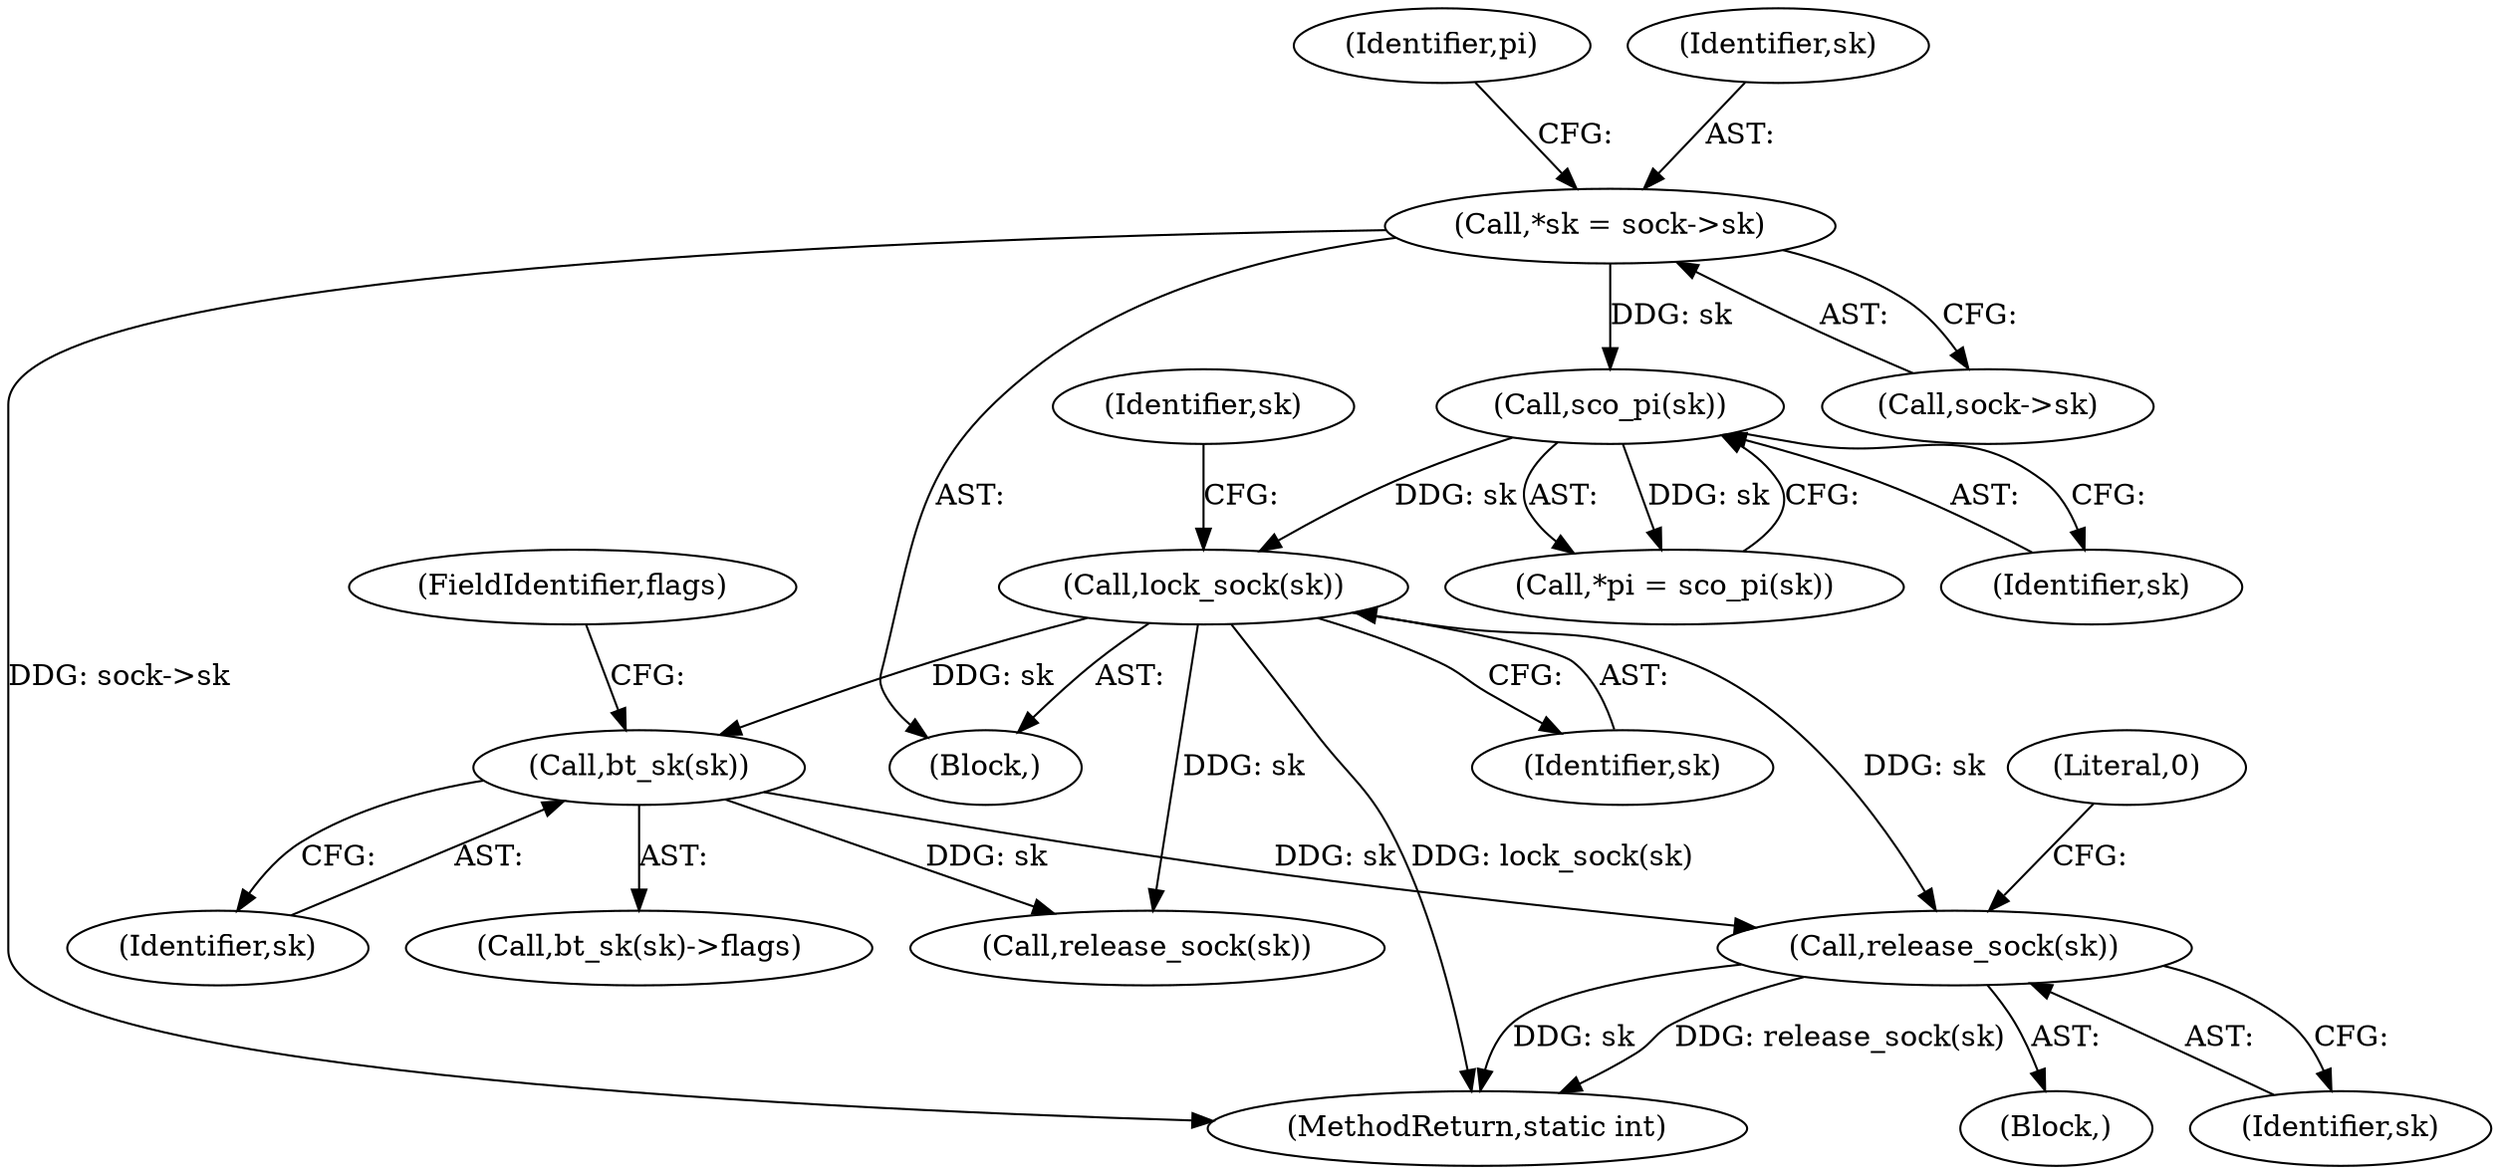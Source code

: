 digraph "0_linux_f3d3342602f8bcbf37d7c46641cb9bca7618eb1c_10@pointer" {
"1000149" [label="(Call,release_sock(sk))"];
"1000131" [label="(Call,bt_sk(sk))"];
"1000118" [label="(Call,lock_sock(sk))"];
"1000116" [label="(Call,sco_pi(sk))"];
"1000108" [label="(Call,*sk = sock->sk)"];
"1000150" [label="(Identifier,sk)"];
"1000162" [label="(MethodReturn,static int)"];
"1000116" [label="(Call,sco_pi(sk))"];
"1000153" [label="(Call,release_sock(sk))"];
"1000124" [label="(Identifier,sk)"];
"1000133" [label="(FieldIdentifier,flags)"];
"1000119" [label="(Identifier,sk)"];
"1000134" [label="(Block,)"];
"1000110" [label="(Call,sock->sk)"];
"1000131" [label="(Call,bt_sk(sk))"];
"1000108" [label="(Call,*sk = sock->sk)"];
"1000117" [label="(Identifier,sk)"];
"1000106" [label="(Block,)"];
"1000149" [label="(Call,release_sock(sk))"];
"1000114" [label="(Call,*pi = sco_pi(sk))"];
"1000152" [label="(Literal,0)"];
"1000115" [label="(Identifier,pi)"];
"1000118" [label="(Call,lock_sock(sk))"];
"1000130" [label="(Call,bt_sk(sk)->flags)"];
"1000109" [label="(Identifier,sk)"];
"1000132" [label="(Identifier,sk)"];
"1000149" -> "1000134"  [label="AST: "];
"1000149" -> "1000150"  [label="CFG: "];
"1000150" -> "1000149"  [label="AST: "];
"1000152" -> "1000149"  [label="CFG: "];
"1000149" -> "1000162"  [label="DDG: sk"];
"1000149" -> "1000162"  [label="DDG: release_sock(sk)"];
"1000131" -> "1000149"  [label="DDG: sk"];
"1000118" -> "1000149"  [label="DDG: sk"];
"1000131" -> "1000130"  [label="AST: "];
"1000131" -> "1000132"  [label="CFG: "];
"1000132" -> "1000131"  [label="AST: "];
"1000133" -> "1000131"  [label="CFG: "];
"1000118" -> "1000131"  [label="DDG: sk"];
"1000131" -> "1000153"  [label="DDG: sk"];
"1000118" -> "1000106"  [label="AST: "];
"1000118" -> "1000119"  [label="CFG: "];
"1000119" -> "1000118"  [label="AST: "];
"1000124" -> "1000118"  [label="CFG: "];
"1000118" -> "1000162"  [label="DDG: lock_sock(sk)"];
"1000116" -> "1000118"  [label="DDG: sk"];
"1000118" -> "1000153"  [label="DDG: sk"];
"1000116" -> "1000114"  [label="AST: "];
"1000116" -> "1000117"  [label="CFG: "];
"1000117" -> "1000116"  [label="AST: "];
"1000114" -> "1000116"  [label="CFG: "];
"1000116" -> "1000114"  [label="DDG: sk"];
"1000108" -> "1000116"  [label="DDG: sk"];
"1000108" -> "1000106"  [label="AST: "];
"1000108" -> "1000110"  [label="CFG: "];
"1000109" -> "1000108"  [label="AST: "];
"1000110" -> "1000108"  [label="AST: "];
"1000115" -> "1000108"  [label="CFG: "];
"1000108" -> "1000162"  [label="DDG: sock->sk"];
}
